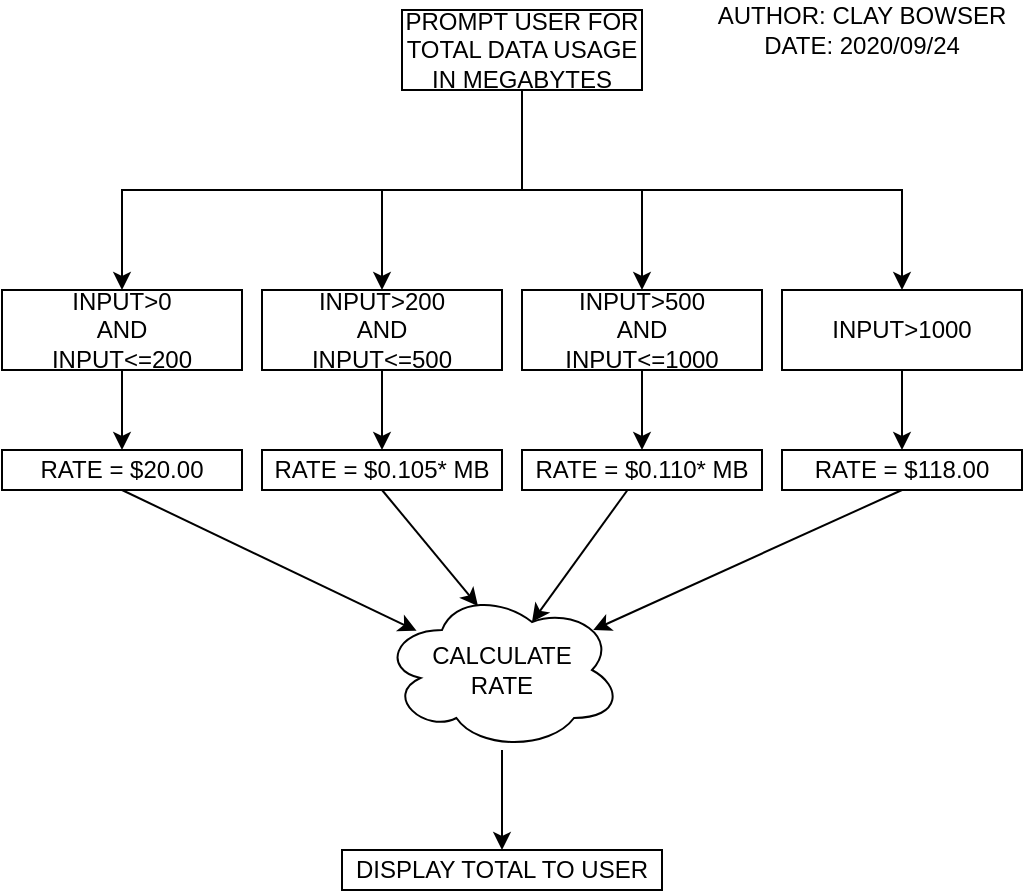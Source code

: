 <mxfile version="13.7.5" type="device"><diagram id="JWY5snAjPIT5N5YwRju1" name="Page-1"><mxGraphModel dx="1422" dy="832" grid="1" gridSize="10" guides="1" tooltips="1" connect="1" arrows="1" fold="1" page="1" pageScale="1" pageWidth="850" pageHeight="1100" math="0" shadow="0"><root><mxCell id="0"/><mxCell id="1" parent="0"/><mxCell id="UU9C_g9gwXoDb71hpk03-14" style="edgeStyle=orthogonalEdgeStyle;rounded=0;orthogonalLoop=1;jettySize=auto;html=1;exitX=0.5;exitY=1;exitDx=0;exitDy=0;entryX=0.5;entryY=0;entryDx=0;entryDy=0;" parent="1" source="UU9C_g9gwXoDb71hpk03-1" target="UU9C_g9gwXoDb71hpk03-2" edge="1"><mxGeometry relative="1" as="geometry"/></mxCell><mxCell id="UU9C_g9gwXoDb71hpk03-16" style="edgeStyle=orthogonalEdgeStyle;rounded=0;orthogonalLoop=1;jettySize=auto;html=1;exitX=0.5;exitY=1;exitDx=0;exitDy=0;entryX=0.5;entryY=0;entryDx=0;entryDy=0;" parent="1" source="UU9C_g9gwXoDb71hpk03-1" target="UU9C_g9gwXoDb71hpk03-3" edge="1"><mxGeometry relative="1" as="geometry"/></mxCell><mxCell id="UU9C_g9gwXoDb71hpk03-17" style="edgeStyle=orthogonalEdgeStyle;rounded=0;orthogonalLoop=1;jettySize=auto;html=1;exitX=0.5;exitY=1;exitDx=0;exitDy=0;entryX=0.5;entryY=0;entryDx=0;entryDy=0;" parent="1" source="UU9C_g9gwXoDb71hpk03-1" target="UU9C_g9gwXoDb71hpk03-5" edge="1"><mxGeometry relative="1" as="geometry"/></mxCell><mxCell id="UU9C_g9gwXoDb71hpk03-18" style="edgeStyle=orthogonalEdgeStyle;rounded=0;orthogonalLoop=1;jettySize=auto;html=1;exitX=0.5;exitY=1;exitDx=0;exitDy=0;entryX=0.5;entryY=0;entryDx=0;entryDy=0;" parent="1" source="UU9C_g9gwXoDb71hpk03-1" target="UU9C_g9gwXoDb71hpk03-4" edge="1"><mxGeometry relative="1" as="geometry"/></mxCell><mxCell id="UU9C_g9gwXoDb71hpk03-1" value="PROMPT USER FOR TOTAL DATA USAGE IN MEGABYTES" style="rounded=0;whiteSpace=wrap;html=1;" parent="1" vertex="1"><mxGeometry x="250" y="60" width="120" height="40" as="geometry"/></mxCell><mxCell id="UU9C_g9gwXoDb71hpk03-19" value="" style="edgeStyle=orthogonalEdgeStyle;rounded=0;orthogonalLoop=1;jettySize=auto;html=1;" parent="1" source="UU9C_g9gwXoDb71hpk03-2" target="UU9C_g9gwXoDb71hpk03-8" edge="1"><mxGeometry relative="1" as="geometry"/></mxCell><mxCell id="UU9C_g9gwXoDb71hpk03-2" value="INPUT&amp;gt;0&lt;br&gt;AND&lt;br&gt;INPUT&amp;lt;=200" style="rounded=0;whiteSpace=wrap;html=1;" parent="1" vertex="1"><mxGeometry x="50" y="200" width="120" height="40" as="geometry"/></mxCell><mxCell id="UU9C_g9gwXoDb71hpk03-20" value="" style="edgeStyle=orthogonalEdgeStyle;rounded=0;orthogonalLoop=1;jettySize=auto;html=1;" parent="1" source="UU9C_g9gwXoDb71hpk03-3" target="UU9C_g9gwXoDb71hpk03-9" edge="1"><mxGeometry relative="1" as="geometry"/></mxCell><mxCell id="UU9C_g9gwXoDb71hpk03-3" value="INPUT&amp;gt;200&lt;br&gt;AND&lt;br&gt;INPUT&amp;lt;=500" style="rounded=0;whiteSpace=wrap;html=1;" parent="1" vertex="1"><mxGeometry x="180" y="200" width="120" height="40" as="geometry"/></mxCell><mxCell id="UU9C_g9gwXoDb71hpk03-21" value="" style="edgeStyle=orthogonalEdgeStyle;rounded=0;orthogonalLoop=1;jettySize=auto;html=1;" parent="1" source="UU9C_g9gwXoDb71hpk03-4" target="UU9C_g9gwXoDb71hpk03-10" edge="1"><mxGeometry relative="1" as="geometry"/></mxCell><mxCell id="UU9C_g9gwXoDb71hpk03-4" value="INPUT&amp;gt;500&lt;br&gt;AND&lt;br&gt;INPUT&amp;lt;=1000" style="rounded=0;whiteSpace=wrap;html=1;" parent="1" vertex="1"><mxGeometry x="310" y="200" width="120" height="40" as="geometry"/></mxCell><mxCell id="UU9C_g9gwXoDb71hpk03-22" value="" style="edgeStyle=orthogonalEdgeStyle;rounded=0;orthogonalLoop=1;jettySize=auto;html=1;" parent="1" source="UU9C_g9gwXoDb71hpk03-5" target="UU9C_g9gwXoDb71hpk03-11" edge="1"><mxGeometry relative="1" as="geometry"/></mxCell><mxCell id="UU9C_g9gwXoDb71hpk03-5" value="INPUT&amp;gt;1000" style="rounded=0;whiteSpace=wrap;html=1;" parent="1" vertex="1"><mxGeometry x="440" y="200" width="120" height="40" as="geometry"/></mxCell><mxCell id="UU9C_g9gwXoDb71hpk03-35" value="" style="edgeStyle=orthogonalEdgeStyle;rounded=0;orthogonalLoop=1;jettySize=auto;html=1;" parent="1" source="UU9C_g9gwXoDb71hpk03-7" target="UU9C_g9gwXoDb71hpk03-12" edge="1"><mxGeometry relative="1" as="geometry"/></mxCell><mxCell id="UU9C_g9gwXoDb71hpk03-7" value="CALCULATE&lt;br&gt;RATE" style="ellipse;shape=cloud;whiteSpace=wrap;html=1;" parent="1" vertex="1"><mxGeometry x="240" y="350" width="120" height="80" as="geometry"/></mxCell><mxCell id="UU9C_g9gwXoDb71hpk03-8" value="RATE = $20.00" style="rounded=0;whiteSpace=wrap;html=1;" parent="1" vertex="1"><mxGeometry x="50" y="280" width="120" height="20" as="geometry"/></mxCell><mxCell id="UU9C_g9gwXoDb71hpk03-9" value="RATE = $0.105* MB" style="rounded=0;whiteSpace=wrap;html=1;" parent="1" vertex="1"><mxGeometry x="180" y="280" width="120" height="20" as="geometry"/></mxCell><mxCell id="UU9C_g9gwXoDb71hpk03-10" value="RATE = $0.110* MB" style="rounded=0;whiteSpace=wrap;html=1;" parent="1" vertex="1"><mxGeometry x="310" y="280" width="120" height="20" as="geometry"/></mxCell><mxCell id="UU9C_g9gwXoDb71hpk03-11" value="RATE = $118.00" style="rounded=0;whiteSpace=wrap;html=1;" parent="1" vertex="1"><mxGeometry x="440" y="280" width="120" height="20" as="geometry"/></mxCell><mxCell id="UU9C_g9gwXoDb71hpk03-12" value="DISPLAY TOTAL TO USER" style="rounded=0;whiteSpace=wrap;html=1;" parent="1" vertex="1"><mxGeometry x="220" y="480" width="160" height="20" as="geometry"/></mxCell><mxCell id="UU9C_g9gwXoDb71hpk03-31" value="" style="endArrow=classic;html=1;exitX=0.5;exitY=1;exitDx=0;exitDy=0;entryX=0.144;entryY=0.255;entryDx=0;entryDy=0;entryPerimeter=0;" parent="1" source="UU9C_g9gwXoDb71hpk03-8" target="UU9C_g9gwXoDb71hpk03-7" edge="1"><mxGeometry width="50" height="50" relative="1" as="geometry"><mxPoint x="280" y="410" as="sourcePoint"/><mxPoint x="330" y="360" as="targetPoint"/></mxGeometry></mxCell><mxCell id="UU9C_g9gwXoDb71hpk03-32" value="" style="endArrow=classic;html=1;exitX=0.5;exitY=1;exitDx=0;exitDy=0;entryX=0.4;entryY=0.1;entryDx=0;entryDy=0;entryPerimeter=0;" parent="1" source="UU9C_g9gwXoDb71hpk03-9" target="UU9C_g9gwXoDb71hpk03-7" edge="1"><mxGeometry width="50" height="50" relative="1" as="geometry"><mxPoint x="280" y="410" as="sourcePoint"/><mxPoint x="330" y="360" as="targetPoint"/></mxGeometry></mxCell><mxCell id="UU9C_g9gwXoDb71hpk03-33" value="" style="endArrow=classic;html=1;entryX=0.625;entryY=0.2;entryDx=0;entryDy=0;entryPerimeter=0;" parent="1" source="UU9C_g9gwXoDb71hpk03-10" target="UU9C_g9gwXoDb71hpk03-7" edge="1"><mxGeometry width="50" height="50" relative="1" as="geometry"><mxPoint x="280" y="410" as="sourcePoint"/><mxPoint x="330" y="360" as="targetPoint"/></mxGeometry></mxCell><mxCell id="UU9C_g9gwXoDb71hpk03-34" value="" style="endArrow=classic;html=1;exitX=0.5;exitY=1;exitDx=0;exitDy=0;entryX=0.88;entryY=0.25;entryDx=0;entryDy=0;entryPerimeter=0;" parent="1" source="UU9C_g9gwXoDb71hpk03-11" target="UU9C_g9gwXoDb71hpk03-7" edge="1"><mxGeometry width="50" height="50" relative="1" as="geometry"><mxPoint x="280" y="410" as="sourcePoint"/><mxPoint x="330" y="360" as="targetPoint"/></mxGeometry></mxCell><mxCell id="UU9C_g9gwXoDb71hpk03-37" value="AUTHOR: CLAY BOWSER&lt;br&gt;DATE: 2020/09/24" style="text;html=1;strokeColor=none;fillColor=none;align=center;verticalAlign=middle;whiteSpace=wrap;rounded=0;" parent="1" vertex="1"><mxGeometry x="400" y="60" width="160" height="20" as="geometry"/></mxCell></root></mxGraphModel></diagram></mxfile>